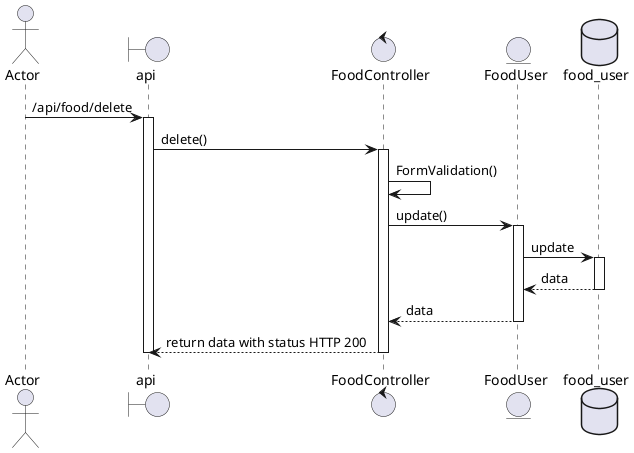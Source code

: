 @startuml delete food assigned

actor "Actor"
boundary "api"
control "FoodController"
entity "FoodUser"
database "food_user"

"Actor" ->  "api" : /api/food/delete
activate api
"api" -> "FoodController" : delete()
activate FoodController
"FoodController" ->  "FoodController" : FormValidation()
"FoodController" ->  "FoodUser" : update()
activate FoodUser
"FoodUser" ->  "food_user" : update
activate food_user
"food_user" --> "FoodUser" : data
deactivate food_user
"FoodUser" --> "FoodController": data
deactivate FoodUser
"FoodController" --> "api" : return data with status HTTP 200
deactivate FoodController
deactivate api
@enduml
